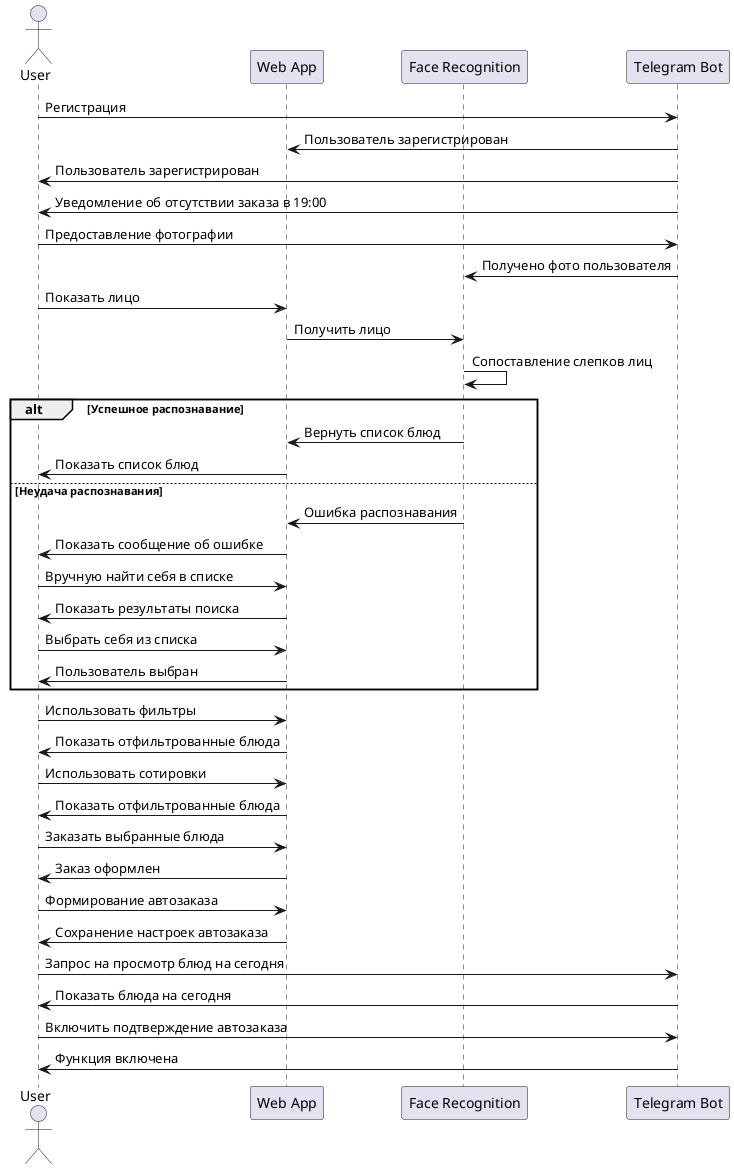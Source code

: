 @startuml
actor User
participant "Web App" as WebApp
participant "Face Recognition" as FaceRecog
participant "Telegram Bot" as TelegramBot

User   -> TelegramBot : Регистрация
TelegramBot -> WebApp : Пользователь зарегистрирован
TelegramBot -> User : Пользователь зарегистрирован
TelegramBot -> User : Уведомление об отсутствии заказа в 19:00

User   -> TelegramBot : Предоставление фотографии
TelegramBot -> FaceRecog : Получено фото пользователя


User   -> WebApp : Показать лицо
WebApp -> FaceRecog : Получить лицо
FaceRecog -> FaceRecog : Сопоставление слепков лиц

alt Успешное распознавание
    FaceRecog -> WebApp : Вернуть список блюд
    WebApp -> User : Показать список блюд
else Неудача распознавания
    FaceRecog -> WebApp : Ошибка распознавания
    WebApp -> User : Показать сообщение об ошибке
    User   -> WebApp : Вручную найти себя в списке
    WebApp -> User : Показать результаты поиска
    User   -> WebApp : Выбрать себя из списка
    WebApp -> User : Пользователь выбран
end

User   -> WebApp : Использовать фильтры
WebApp -> User : Показать отфильтрованные блюда

User   -> WebApp : Использовать сотировки
WebApp -> User : Показать отфильтрованные блюда

User   -> WebApp : Заказать выбранные блюда
WebApp -> User : Заказ оформлен

User   -> WebApp : Формирование автозаказа
WebApp -> User : Сохранение настроек автозаказа

User   -> TelegramBot : Запрос на просмотр блюд на сегодня
TelegramBot -> User : Показать блюда на сегодня

User   -> TelegramBot : Включить подтверждение автозаказа
TelegramBot -> User : Функция включена
@enduml
